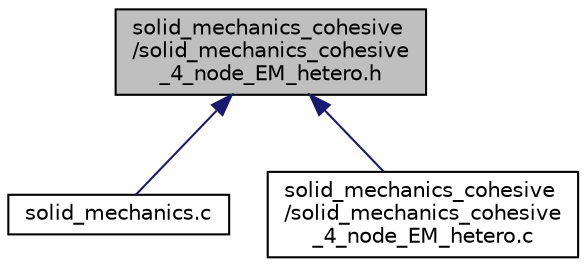 digraph "solid_mechanics_cohesive/solid_mechanics_cohesive_4_node_EM_hetero.h"
{
 // LATEX_PDF_SIZE
  edge [fontname="Helvetica",fontsize="10",labelfontname="Helvetica",labelfontsize="10"];
  node [fontname="Helvetica",fontsize="10",shape=record];
  Node1 [label="solid_mechanics_cohesive\l/solid_mechanics_cohesive\l_4_node_EM_hetero.h",height=0.2,width=0.4,color="black", fillcolor="grey75", style="filled", fontcolor="black",tooltip=" "];
  Node1 -> Node2 [dir="back",color="midnightblue",fontsize="10",style="solid",fontname="Helvetica"];
  Node2 [label="solid_mechanics.c",height=0.2,width=0.4,color="black", fillcolor="white", style="filled",URL="$solid__mechanics_8c.html",tooltip=" "];
  Node1 -> Node3 [dir="back",color="midnightblue",fontsize="10",style="solid",fontname="Helvetica"];
  Node3 [label="solid_mechanics_cohesive\l/solid_mechanics_cohesive\l_4_node_EM_hetero.c",height=0.2,width=0.4,color="black", fillcolor="white", style="filled",URL="$solid__mechanics__cohesive__4__node___e_m__hetero_8c.html",tooltip=" "];
}

